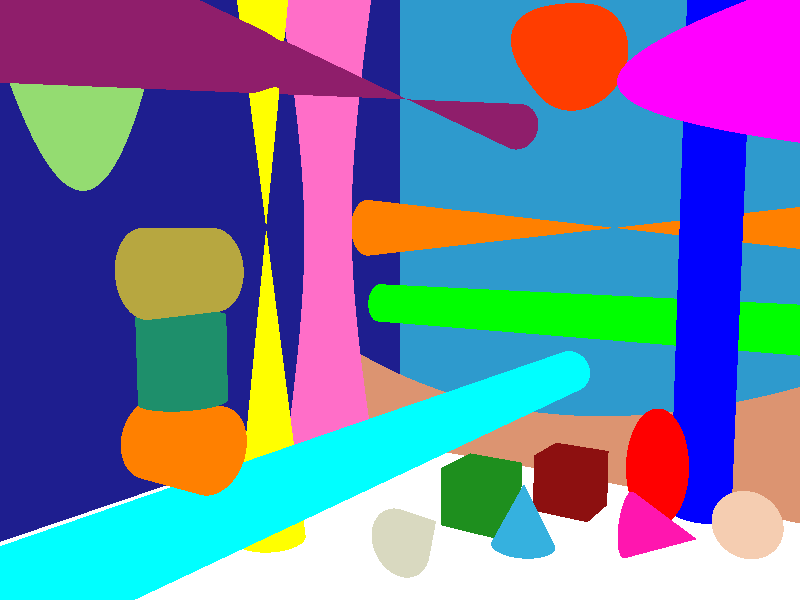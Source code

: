 // Persistence Of Vision raytracer version 3.1 sample file.
// By Chris Young
// This image contains an example of every shape from SHAPES.INC

global_settings { assumed_gamma 2.2 }

#include "colors.inc"
#include "shapes.inc"

camera {  
   location <24, 10, -36>
   direction <0, 0,  1.3>
   look_at 6*y
}

light_source {<200, 50, -100> color LightGray}

light_source {<50, 100, -200> color LightGray}

light_source {<200, 200, -200> color LightGray}

object {
   Ellipsoid
   scale <1, 2, 1>
   pigment {Red}
   translate <17, 2, -10>
}

object {
   Sphere
   pigment {Flesh}
   translate <20, 1, -11>
}

object {
   Cylinder_X
   pigment {Green}
   translate <0, 6, -2>
}

object {
   Cylinder_Y
   pigment {Blue}
   translate <18, 0, -8>
}

object {
   Cylinder_Z
   pigment {Cyan}
   translate <10, 3, 0>
}

object {
   QCone_X
   pigment {Orange}
   scale <9, 1, 1>
   translate <13, 10, -3>
}

object {
   QCone_Y
   pigment {Yellow}
   scale <1, 9, 1>
   translate <7, 10, -18>
}

object {
   QCone_Z
   pigment {Maroon}
   scale <1, 1, 9>
   translate <7, 15, -10>
}

object {
   Plane_YZ 
   pigment {Navy}
}

object {
   Plane_XZ 
   pigment {White}
}

object {
   Plane_XY inverse
   pigment {SkyBlue}
}

object {
   Paraboloid_X
   pigment {Magenta}
   translate <15, 15, -9>
}

object {
   Paraboloid_Y
   pigment {GreenYellow}
   translate <5, 11, -23>
}

object {
   Paraboloid_Z
   pigment {OrangeRed}
   translate <10, 18, -6>
}

object {
   Hyperboloid
   pigment {Tan}
   scale <7, 1, 1>
   translate <10, 2, -5>
}

object {
   Hyperboloid_Y
   pigment {NeonPink}
   scale <1, 6, 1>
   translate <3, 10, -10>
}

object {
   UnitBox
   pigment {Scarlet}
   translate <14, 1, -10>
}

object {
   Cube
   pigment {ForestGreen}
   translate <12, 1, -13>
}

object {
   Disk_X
   pigment {Coral}
   translate <10, 5, -24>
}

object {
   Disk_Y
   pigment {SeaGreen}
   translate <10, 7, -24>
}

object {
   Disk_Z
   pigment {Brass}
   translate <10, 9, -24>
}

object {
   Cone_X
   pigment {SpicyPink}
   translate <18, 1, -13>
}

object {
   Cone_Y
   pigment {SummerSky}
   translate <14, 1, -14>
}

object {
   Cone_Z
   pigment {Wheat}
   translate <12, 1, -17>
}
